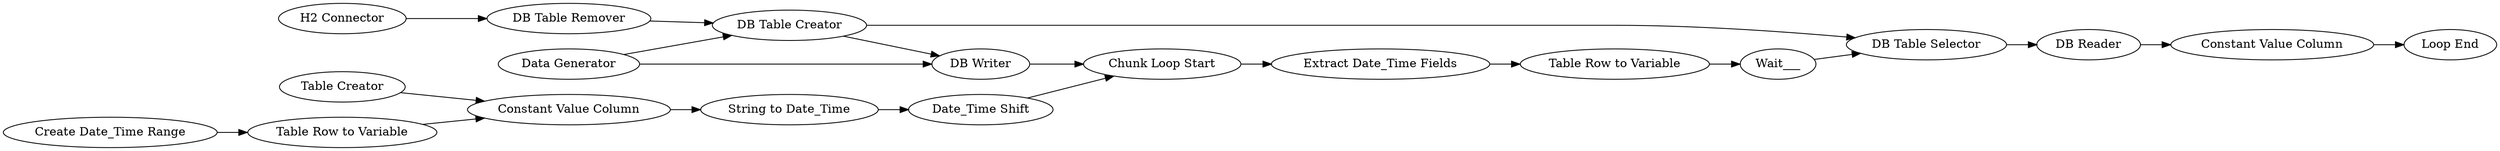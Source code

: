 digraph {
	2 [label="H2 Connector"]
	68 [label="DB Table Remover"]
	69 [label="DB Table Creator"]
	70 [label="Data Generator"]
	72 [label="DB Table Selector"]
	75 [label="DB Writer"]
	77 [label="Table Creator"]
	78 [label=Wait___]
	79 [label="Create Date_Time Range"]
	81 [label="Date_Time Shift"]
	85 [label="Chunk Loop Start"]
	87 [label="Extract Date_Time Fields"]
	88 [label="Table Row to Variable"]
	90 [label="String to Date_Time"]
	91 [label="Table Row to Variable"]
	92 [label="Constant Value Column"]
	93 [label="DB Reader"]
	94 [label="Constant Value Column"]
	95 [label="Loop End"]
	2 -> 68
	68 -> 69
	69 -> 72
	69 -> 75
	70 -> 69
	70 -> 75
	72 -> 93
	75 -> 85
	77 -> 92
	78 -> 72
	79 -> 91
	81 -> 85
	85 -> 87
	87 -> 88
	88 -> 78
	90 -> 81
	91 -> 92
	92 -> 90
	93 -> 94
	94 -> 95
	rankdir=LR
}
